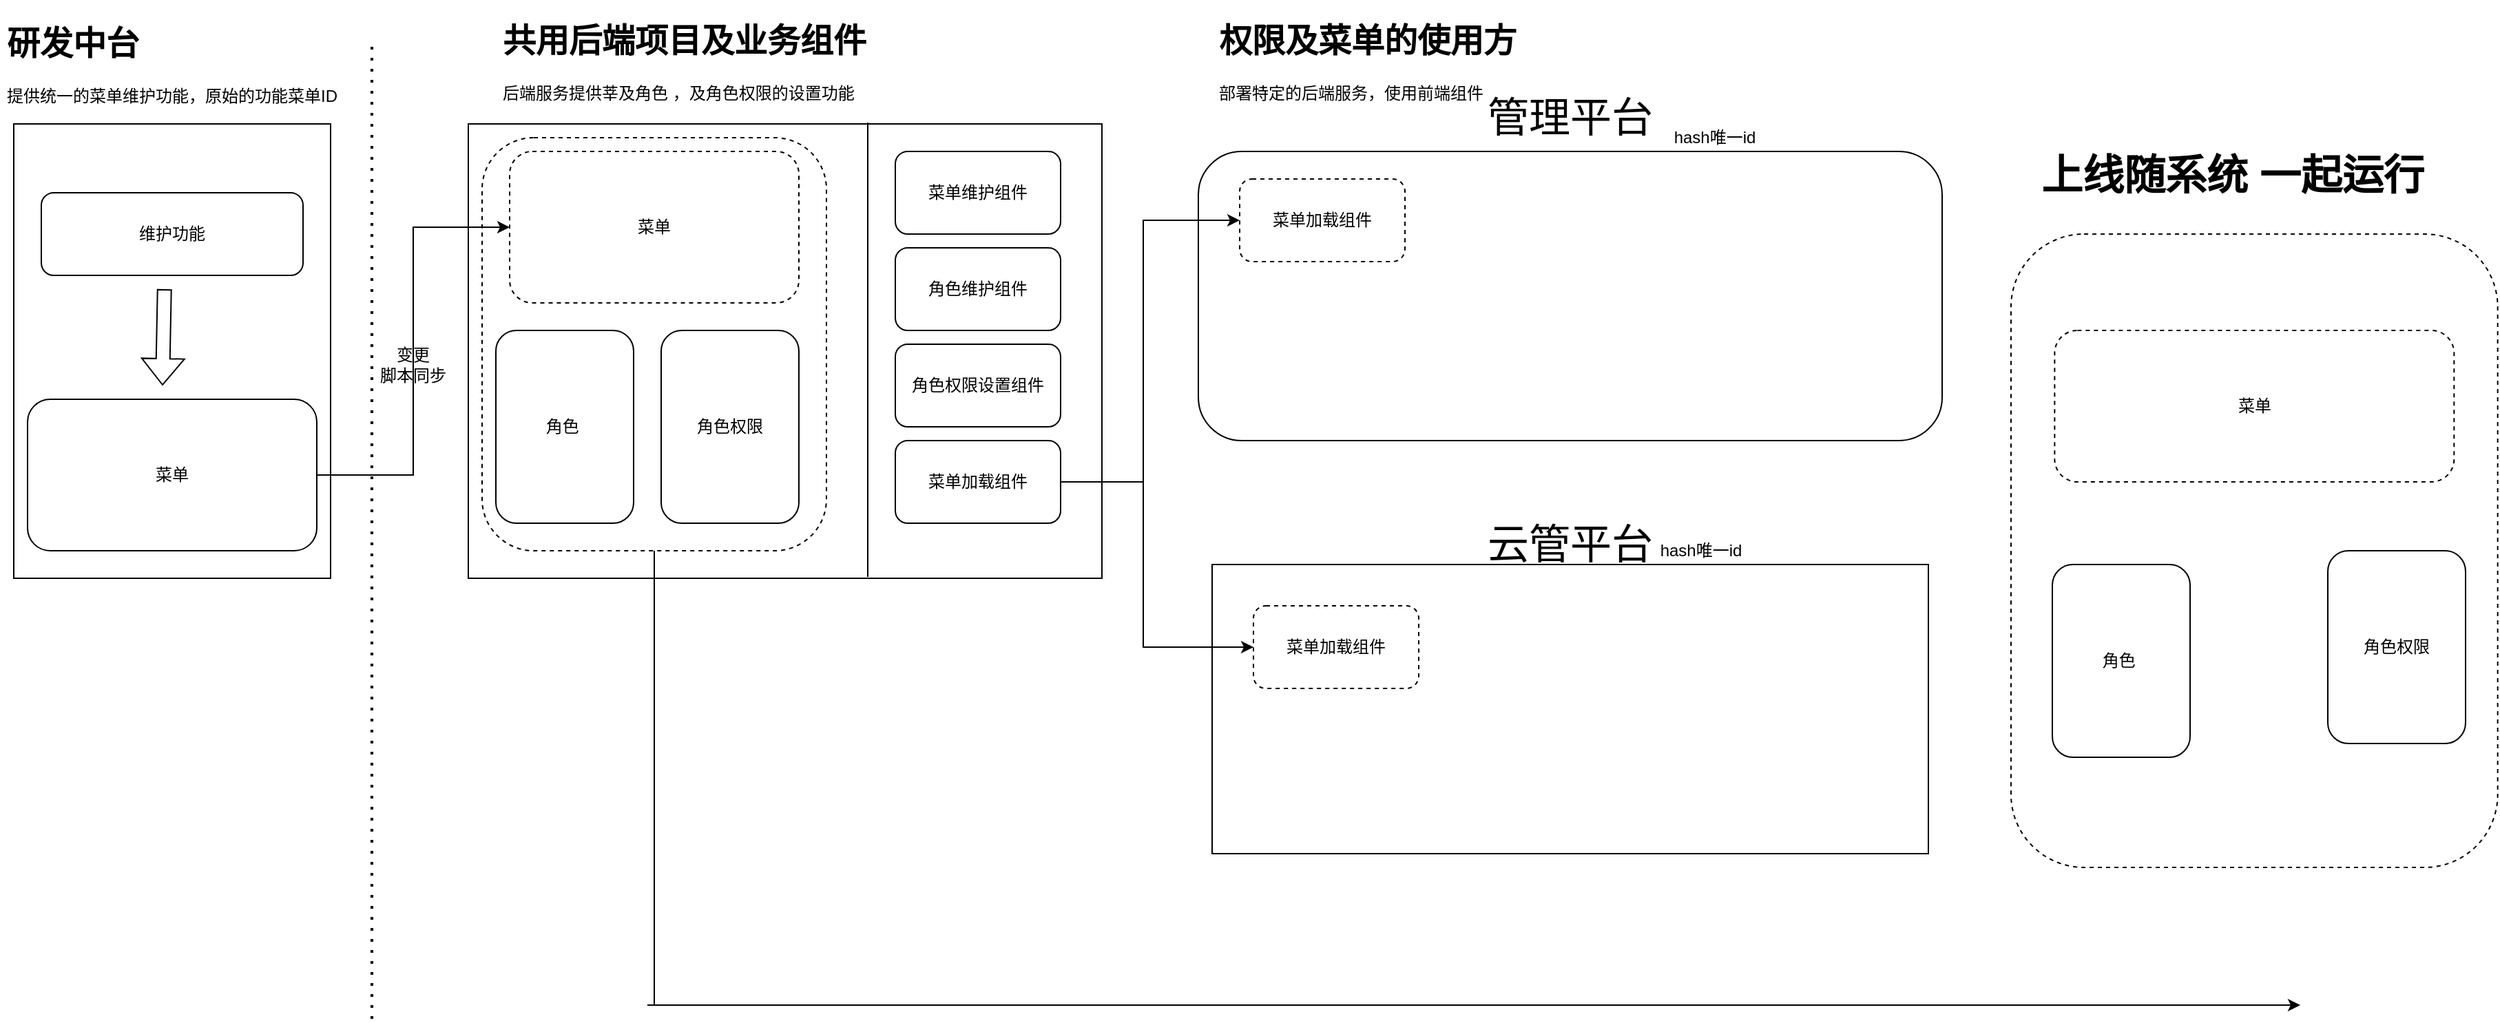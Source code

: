 <mxfile version="18.0.7" type="github">
  <diagram id="bURpGb17ZqjAIcp8gYNU" name="Page-1">
    <mxGraphModel dx="1422" dy="1327" grid="1" gridSize="10" guides="1" tooltips="1" connect="1" arrows="1" fold="1" page="1" pageScale="1" pageWidth="827" pageHeight="1169" math="0" shadow="0">
      <root>
        <mxCell id="0" />
        <mxCell id="1" parent="0" />
        <mxCell id="RIX8hU53r9PgMsLvg3Ds-4" value="" style="rounded=0;whiteSpace=wrap;html=1;" parent="1" vertex="1">
          <mxGeometry x="580" y="240" width="460" height="330" as="geometry" />
        </mxCell>
        <mxCell id="kIe1R308I3wS3oBuVrrd-42" style="edgeStyle=orthogonalEdgeStyle;rounded=0;orthogonalLoop=1;jettySize=auto;html=1;fontSize=30;" parent="1" source="kIe1R308I3wS3oBuVrrd-40" edge="1">
          <mxGeometry relative="1" as="geometry">
            <mxPoint x="1910" y="880" as="targetPoint" />
            <Array as="points">
              <mxPoint x="715" y="880" />
              <mxPoint x="710" y="880" />
            </Array>
          </mxGeometry>
        </mxCell>
        <mxCell id="kIe1R308I3wS3oBuVrrd-40" value="" style="rounded=1;whiteSpace=wrap;html=1;dashed=1;fontSize=30;" parent="1" vertex="1">
          <mxGeometry x="590" y="250" width="250" height="300" as="geometry" />
        </mxCell>
        <mxCell id="kIe1R308I3wS3oBuVrrd-22" value="" style="rounded=0;whiteSpace=wrap;html=1;" parent="1" vertex="1">
          <mxGeometry x="1120" y="560" width="520" height="210" as="geometry" />
        </mxCell>
        <mxCell id="kIe1R308I3wS3oBuVrrd-24" value="" style="rounded=1;whiteSpace=wrap;html=1;" parent="1" vertex="1">
          <mxGeometry x="1110" y="260" width="540" height="210" as="geometry" />
        </mxCell>
        <mxCell id="RIX8hU53r9PgMsLvg3Ds-1" value="" style="rounded=0;whiteSpace=wrap;html=1;" parent="1" vertex="1">
          <mxGeometry x="250" y="240" width="230" height="330" as="geometry" />
        </mxCell>
        <mxCell id="RIX8hU53r9PgMsLvg3Ds-6" style="edgeStyle=orthogonalEdgeStyle;rounded=0;orthogonalLoop=1;jettySize=auto;html=1;entryX=0;entryY=0.5;entryDx=0;entryDy=0;" parent="1" source="RIX8hU53r9PgMsLvg3Ds-2" target="RIX8hU53r9PgMsLvg3Ds-5" edge="1">
          <mxGeometry relative="1" as="geometry" />
        </mxCell>
        <mxCell id="RIX8hU53r9PgMsLvg3Ds-2" value="菜单" style="rounded=1;whiteSpace=wrap;html=1;" parent="1" vertex="1">
          <mxGeometry x="260" y="440" width="210" height="110" as="geometry" />
        </mxCell>
        <mxCell id="RIX8hU53r9PgMsLvg3Ds-5" value="菜单" style="rounded=1;whiteSpace=wrap;html=1;dashed=1;" parent="1" vertex="1">
          <mxGeometry x="610" y="260" width="210" height="110" as="geometry" />
        </mxCell>
        <mxCell id="kIe1R308I3wS3oBuVrrd-1" value="角色&amp;nbsp;" style="rounded=1;whiteSpace=wrap;html=1;" parent="1" vertex="1">
          <mxGeometry x="600" y="390" width="100" height="140" as="geometry" />
        </mxCell>
        <mxCell id="kIe1R308I3wS3oBuVrrd-2" value="角色权限" style="rounded=1;whiteSpace=wrap;html=1;" parent="1" vertex="1">
          <mxGeometry x="720" y="390" width="100" height="140" as="geometry" />
        </mxCell>
        <mxCell id="kIe1R308I3wS3oBuVrrd-3" value="" style="endArrow=none;html=1;rounded=0;" parent="1" edge="1">
          <mxGeometry width="50" height="50" relative="1" as="geometry">
            <mxPoint x="870" y="239" as="sourcePoint" />
            <mxPoint x="870" y="569" as="targetPoint" />
          </mxGeometry>
        </mxCell>
        <mxCell id="kIe1R308I3wS3oBuVrrd-4" value="菜单维护组件" style="rounded=1;whiteSpace=wrap;html=1;" parent="1" vertex="1">
          <mxGeometry x="890" y="260" width="120" height="60" as="geometry" />
        </mxCell>
        <mxCell id="kIe1R308I3wS3oBuVrrd-7" value="角色维护组件" style="rounded=1;whiteSpace=wrap;html=1;" parent="1" vertex="1">
          <mxGeometry x="890" y="330" width="120" height="60" as="geometry" />
        </mxCell>
        <mxCell id="kIe1R308I3wS3oBuVrrd-8" value="角色权限设置组件" style="rounded=1;whiteSpace=wrap;html=1;" parent="1" vertex="1">
          <mxGeometry x="890" y="400" width="120" height="60" as="geometry" />
        </mxCell>
        <mxCell id="kIe1R308I3wS3oBuVrrd-29" style="edgeStyle=orthogonalEdgeStyle;rounded=0;orthogonalLoop=1;jettySize=auto;html=1;entryX=0;entryY=0.5;entryDx=0;entryDy=0;fontSize=30;" parent="1" source="kIe1R308I3wS3oBuVrrd-9" target="kIe1R308I3wS3oBuVrrd-28" edge="1">
          <mxGeometry relative="1" as="geometry">
            <Array as="points">
              <mxPoint x="1070" y="500" />
              <mxPoint x="1070" y="310" />
            </Array>
          </mxGeometry>
        </mxCell>
        <mxCell id="kIe1R308I3wS3oBuVrrd-31" style="edgeStyle=orthogonalEdgeStyle;rounded=0;orthogonalLoop=1;jettySize=auto;html=1;entryX=0;entryY=0.5;entryDx=0;entryDy=0;fontSize=30;" parent="1" source="kIe1R308I3wS3oBuVrrd-9" target="kIe1R308I3wS3oBuVrrd-30" edge="1">
          <mxGeometry relative="1" as="geometry">
            <Array as="points">
              <mxPoint x="1070" y="500" />
              <mxPoint x="1070" y="620" />
            </Array>
          </mxGeometry>
        </mxCell>
        <mxCell id="kIe1R308I3wS3oBuVrrd-9" value="菜单加载组件" style="rounded=1;whiteSpace=wrap;html=1;" parent="1" vertex="1">
          <mxGeometry x="890" y="470" width="120" height="60" as="geometry" />
        </mxCell>
        <mxCell id="kIe1R308I3wS3oBuVrrd-10" value="&lt;h1&gt;共用后端项目及业务组件&lt;/h1&gt;&lt;p&gt;后端服务提供莘及角色 ，及角色权限的设置功能&lt;/p&gt;&lt;p&gt;.&lt;/p&gt;" style="text;html=1;strokeColor=none;fillColor=none;spacing=5;spacingTop=-20;whiteSpace=wrap;overflow=hidden;rounded=0;" parent="1" vertex="1">
          <mxGeometry x="600" y="160" width="450" height="70" as="geometry" />
        </mxCell>
        <mxCell id="kIe1R308I3wS3oBuVrrd-11" value="维护功能" style="rounded=1;whiteSpace=wrap;html=1;" parent="1" vertex="1">
          <mxGeometry x="270" y="290" width="190" height="60" as="geometry" />
        </mxCell>
        <mxCell id="kIe1R308I3wS3oBuVrrd-12" value="" style="shape=flexArrow;endArrow=classic;html=1;rounded=0;" parent="1" edge="1">
          <mxGeometry width="50" height="50" relative="1" as="geometry">
            <mxPoint x="359.38" y="360" as="sourcePoint" />
            <mxPoint x="358" y="430" as="targetPoint" />
          </mxGeometry>
        </mxCell>
        <mxCell id="kIe1R308I3wS3oBuVrrd-15" value="&lt;h1&gt;研发中台&lt;/h1&gt;&lt;p&gt;提供统一的菜单维护功能，原始的功能菜单ID&lt;/p&gt;" style="text;html=1;strokeColor=none;fillColor=none;spacing=5;spacingTop=-20;whiteSpace=wrap;overflow=hidden;rounded=0;" parent="1" vertex="1">
          <mxGeometry x="240" y="162" width="270" height="70" as="geometry" />
        </mxCell>
        <mxCell id="kIe1R308I3wS3oBuVrrd-16" value="变更&lt;br&gt;脚本同步" style="text;html=1;strokeColor=none;fillColor=none;align=center;verticalAlign=middle;whiteSpace=wrap;rounded=0;" parent="1" vertex="1">
          <mxGeometry x="500" y="400" width="80" height="30" as="geometry" />
        </mxCell>
        <mxCell id="kIe1R308I3wS3oBuVrrd-18" value="" style="endArrow=none;dashed=1;html=1;dashPattern=1 3;strokeWidth=2;rounded=0;entryX=1;entryY=0.25;entryDx=0;entryDy=0;" parent="1" target="kIe1R308I3wS3oBuVrrd-15" edge="1">
          <mxGeometry width="50" height="50" relative="1" as="geometry">
            <mxPoint x="510" y="890" as="sourcePoint" />
            <mxPoint x="550" y="720" as="targetPoint" />
          </mxGeometry>
        </mxCell>
        <mxCell id="kIe1R308I3wS3oBuVrrd-21" value="&lt;h1&gt;权限及菜单的使用方&lt;/h1&gt;&lt;p&gt;部署特定的后端服务，使用前端组件&lt;/p&gt;&lt;p&gt;.&lt;/p&gt;" style="text;html=1;strokeColor=none;fillColor=none;spacing=5;spacingTop=-20;whiteSpace=wrap;overflow=hidden;rounded=0;" parent="1" vertex="1">
          <mxGeometry x="1120" y="160" width="450" height="70" as="geometry" />
        </mxCell>
        <mxCell id="kIe1R308I3wS3oBuVrrd-26" value="管理平台" style="text;html=1;strokeColor=none;fillColor=none;align=center;verticalAlign=middle;whiteSpace=wrap;rounded=0;fontSize=30;" parent="1" vertex="1">
          <mxGeometry x="1160" y="220" width="440" height="30" as="geometry" />
        </mxCell>
        <mxCell id="kIe1R308I3wS3oBuVrrd-27" value="云管平台" style="text;html=1;strokeColor=none;fillColor=none;align=center;verticalAlign=middle;whiteSpace=wrap;rounded=0;fontSize=30;" parent="1" vertex="1">
          <mxGeometry x="1120" y="530" width="520" height="30" as="geometry" />
        </mxCell>
        <mxCell id="kIe1R308I3wS3oBuVrrd-28" value="菜单加载组件" style="rounded=1;whiteSpace=wrap;html=1;dashed=1;" parent="1" vertex="1">
          <mxGeometry x="1140" y="280" width="120" height="60" as="geometry" />
        </mxCell>
        <mxCell id="kIe1R308I3wS3oBuVrrd-30" value="菜单加载组件" style="rounded=1;whiteSpace=wrap;html=1;dashed=1;" parent="1" vertex="1">
          <mxGeometry x="1150" y="590" width="120" height="60" as="geometry" />
        </mxCell>
        <mxCell id="kIe1R308I3wS3oBuVrrd-32" value="" style="rounded=1;whiteSpace=wrap;html=1;dashed=1;fontSize=30;" parent="1" vertex="1">
          <mxGeometry x="1700" y="320" width="353.33" height="460" as="geometry" />
        </mxCell>
        <mxCell id="kIe1R308I3wS3oBuVrrd-33" value="菜单" style="rounded=1;whiteSpace=wrap;html=1;dashed=1;" parent="1" vertex="1">
          <mxGeometry x="1731.67" y="390" width="290" height="110" as="geometry" />
        </mxCell>
        <mxCell id="kIe1R308I3wS3oBuVrrd-34" value="角色&amp;nbsp;" style="rounded=1;whiteSpace=wrap;html=1;" parent="1" vertex="1">
          <mxGeometry x="1730" y="560" width="100" height="140" as="geometry" />
        </mxCell>
        <mxCell id="kIe1R308I3wS3oBuVrrd-35" value="角色权限" style="rounded=1;whiteSpace=wrap;html=1;" parent="1" vertex="1">
          <mxGeometry x="1930" y="550" width="100" height="140" as="geometry" />
        </mxCell>
        <mxCell id="kIe1R308I3wS3oBuVrrd-38" value="上线随系统 一起运行" style="text;html=1;strokeColor=none;fillColor=none;spacing=5;spacingTop=-20;whiteSpace=wrap;overflow=hidden;rounded=0;dashed=1;fontSize=30;fontStyle=1" parent="1" vertex="1">
          <mxGeometry x="1716.67" y="270" width="320" height="40" as="geometry" />
        </mxCell>
        <mxCell id="Xr9ccXARoI3-LC38zG-U-1" value="hash唯一id" style="text;html=1;strokeColor=none;fillColor=none;align=center;verticalAlign=middle;whiteSpace=wrap;rounded=0;" vertex="1" parent="1">
          <mxGeometry x="1440" y="240" width="90" height="20" as="geometry" />
        </mxCell>
        <mxCell id="Xr9ccXARoI3-LC38zG-U-2" value="hash唯一id" style="text;html=1;strokeColor=none;fillColor=none;align=center;verticalAlign=middle;whiteSpace=wrap;rounded=0;" vertex="1" parent="1">
          <mxGeometry x="1430" y="540" width="90" height="20" as="geometry" />
        </mxCell>
      </root>
    </mxGraphModel>
  </diagram>
</mxfile>
